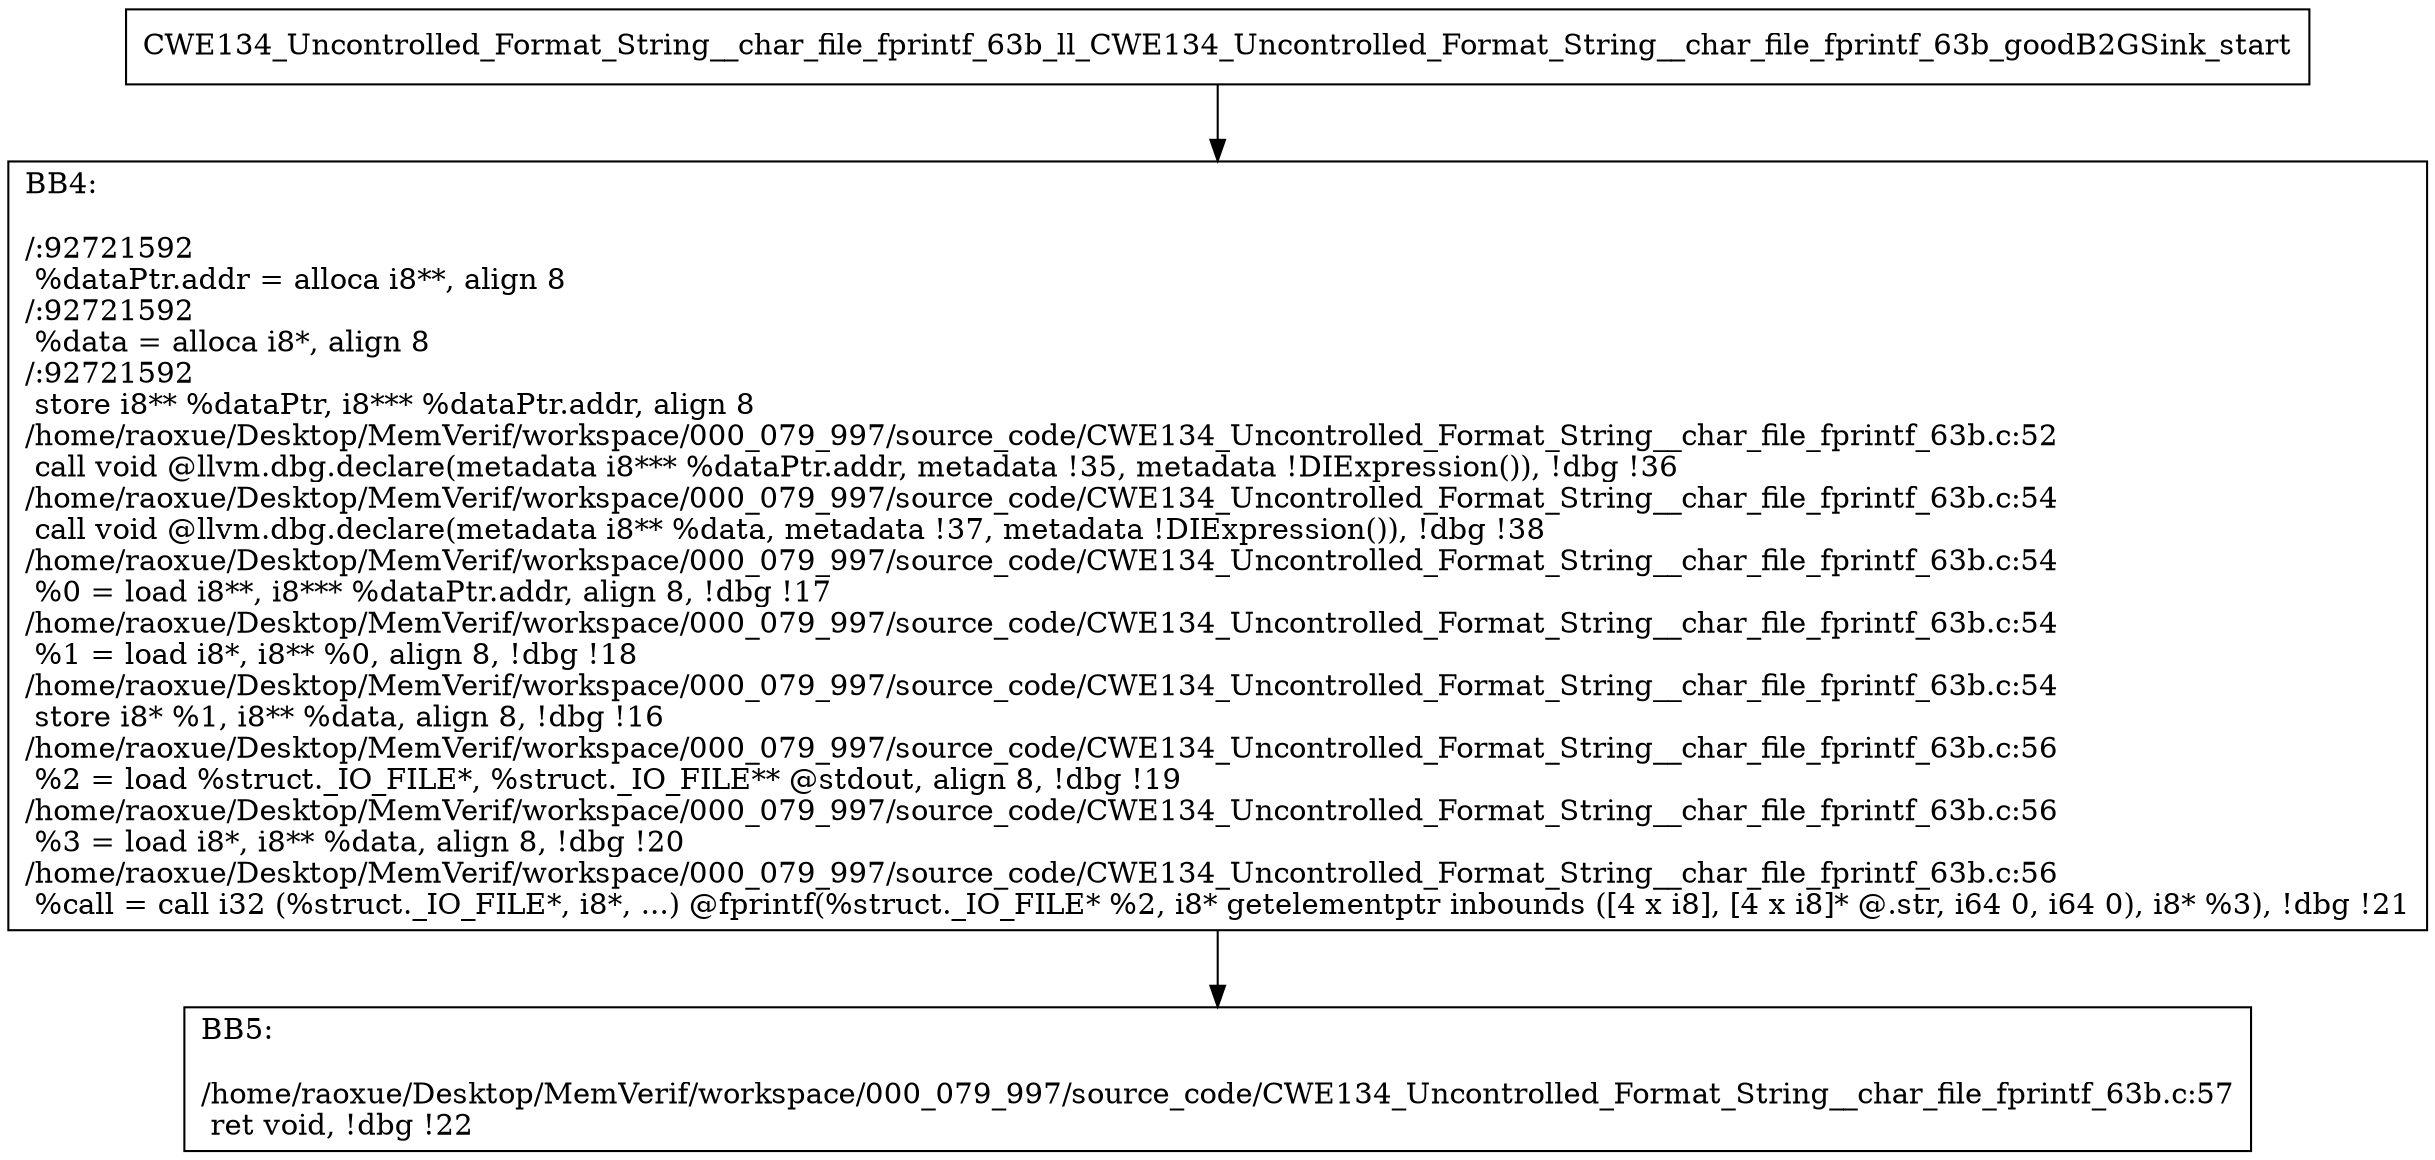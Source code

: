 digraph "CFG for'CWE134_Uncontrolled_Format_String__char_file_fprintf_63b_ll_CWE134_Uncontrolled_Format_String__char_file_fprintf_63b_goodB2GSink' function" {
	BBCWE134_Uncontrolled_Format_String__char_file_fprintf_63b_ll_CWE134_Uncontrolled_Format_String__char_file_fprintf_63b_goodB2GSink_start[shape=record,label="{CWE134_Uncontrolled_Format_String__char_file_fprintf_63b_ll_CWE134_Uncontrolled_Format_String__char_file_fprintf_63b_goodB2GSink_start}"];
	BBCWE134_Uncontrolled_Format_String__char_file_fprintf_63b_ll_CWE134_Uncontrolled_Format_String__char_file_fprintf_63b_goodB2GSink_start-> CWE134_Uncontrolled_Format_String__char_file_fprintf_63b_ll_CWE134_Uncontrolled_Format_String__char_file_fprintf_63b_goodB2GSinkBB4;
	CWE134_Uncontrolled_Format_String__char_file_fprintf_63b_ll_CWE134_Uncontrolled_Format_String__char_file_fprintf_63b_goodB2GSinkBB4 [shape=record, label="{BB4:\l\l/:92721592\l
  %dataPtr.addr = alloca i8**, align 8\l
/:92721592\l
  %data = alloca i8*, align 8\l
/:92721592\l
  store i8** %dataPtr, i8*** %dataPtr.addr, align 8\l
/home/raoxue/Desktop/MemVerif/workspace/000_079_997/source_code/CWE134_Uncontrolled_Format_String__char_file_fprintf_63b.c:52\l
  call void @llvm.dbg.declare(metadata i8*** %dataPtr.addr, metadata !35, metadata !DIExpression()), !dbg !36\l
/home/raoxue/Desktop/MemVerif/workspace/000_079_997/source_code/CWE134_Uncontrolled_Format_String__char_file_fprintf_63b.c:54\l
  call void @llvm.dbg.declare(metadata i8** %data, metadata !37, metadata !DIExpression()), !dbg !38\l
/home/raoxue/Desktop/MemVerif/workspace/000_079_997/source_code/CWE134_Uncontrolled_Format_String__char_file_fprintf_63b.c:54\l
  %0 = load i8**, i8*** %dataPtr.addr, align 8, !dbg !17\l
/home/raoxue/Desktop/MemVerif/workspace/000_079_997/source_code/CWE134_Uncontrolled_Format_String__char_file_fprintf_63b.c:54\l
  %1 = load i8*, i8** %0, align 8, !dbg !18\l
/home/raoxue/Desktop/MemVerif/workspace/000_079_997/source_code/CWE134_Uncontrolled_Format_String__char_file_fprintf_63b.c:54\l
  store i8* %1, i8** %data, align 8, !dbg !16\l
/home/raoxue/Desktop/MemVerif/workspace/000_079_997/source_code/CWE134_Uncontrolled_Format_String__char_file_fprintf_63b.c:56\l
  %2 = load %struct._IO_FILE*, %struct._IO_FILE** @stdout, align 8, !dbg !19\l
/home/raoxue/Desktop/MemVerif/workspace/000_079_997/source_code/CWE134_Uncontrolled_Format_String__char_file_fprintf_63b.c:56\l
  %3 = load i8*, i8** %data, align 8, !dbg !20\l
/home/raoxue/Desktop/MemVerif/workspace/000_079_997/source_code/CWE134_Uncontrolled_Format_String__char_file_fprintf_63b.c:56\l
  %call = call i32 (%struct._IO_FILE*, i8*, ...) @fprintf(%struct._IO_FILE* %2, i8* getelementptr inbounds ([4 x i8], [4 x i8]* @.str, i64 0, i64 0), i8* %3), !dbg !21\l
}"];
	CWE134_Uncontrolled_Format_String__char_file_fprintf_63b_ll_CWE134_Uncontrolled_Format_String__char_file_fprintf_63b_goodB2GSinkBB4-> CWE134_Uncontrolled_Format_String__char_file_fprintf_63b_ll_CWE134_Uncontrolled_Format_String__char_file_fprintf_63b_goodB2GSinkBB5;
	CWE134_Uncontrolled_Format_String__char_file_fprintf_63b_ll_CWE134_Uncontrolled_Format_String__char_file_fprintf_63b_goodB2GSinkBB5 [shape=record, label="{BB5:\l\l/home/raoxue/Desktop/MemVerif/workspace/000_079_997/source_code/CWE134_Uncontrolled_Format_String__char_file_fprintf_63b.c:57\l
  ret void, !dbg !22\l
}"];
}
